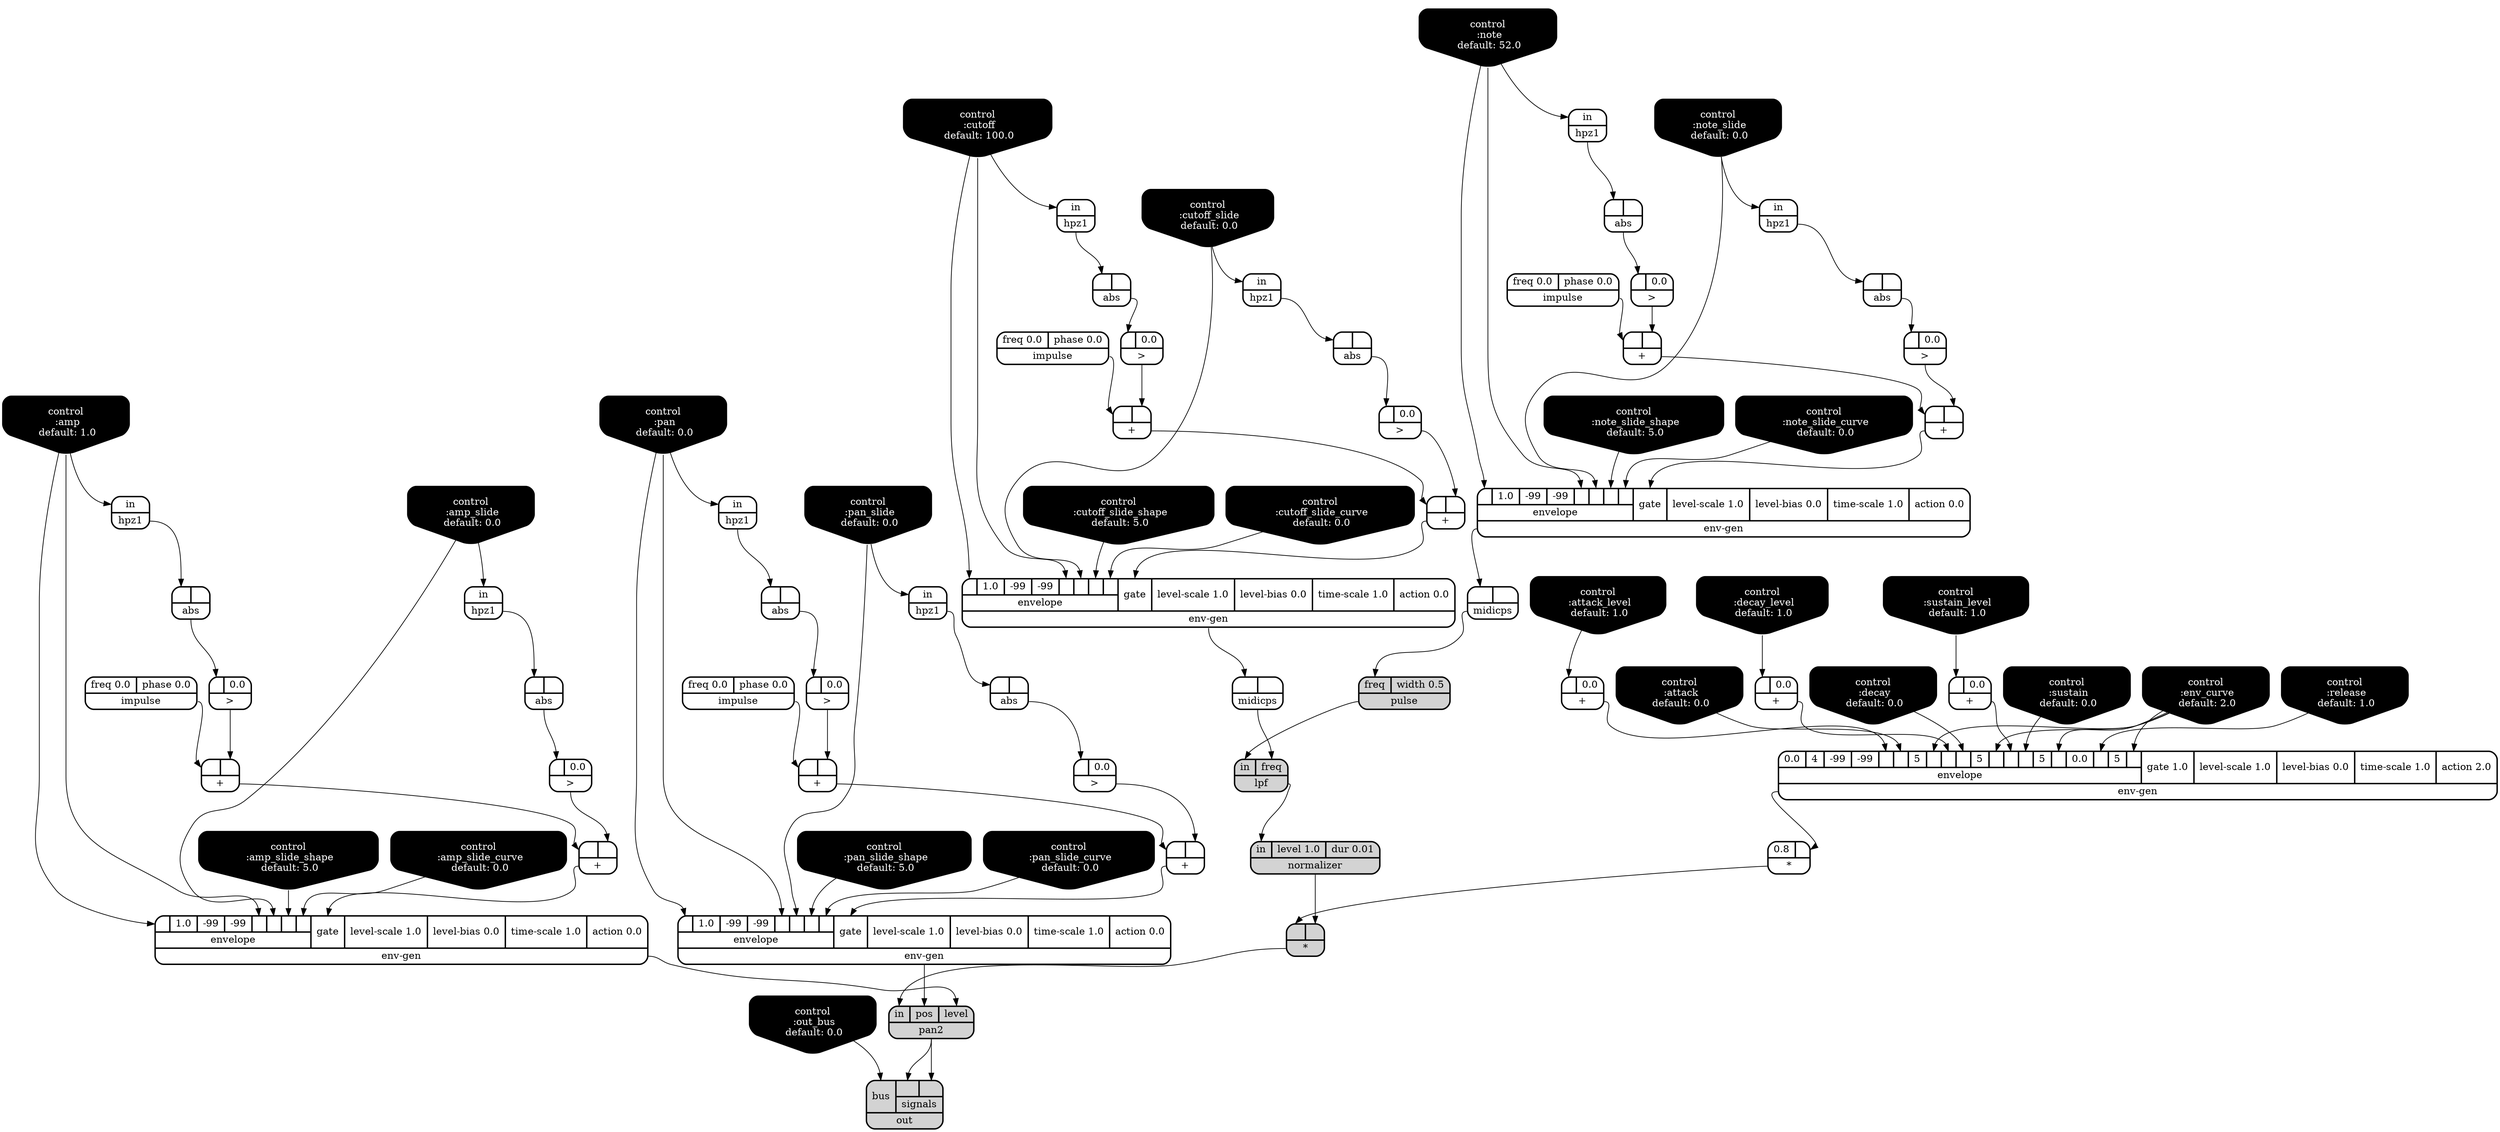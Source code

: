digraph synthdef {
69 [label = "{{ <a> 0.8|<b> } |<__UG_NAME__>* }" style="bold, rounded" shape=record rankdir=LR];
74 [label = "{{ <a> |<b> } |<__UG_NAME__>* }" style="filled, bold, rounded"  shape=record rankdir=LR];
29 [label = "{{ <a> |<b> } |<__UG_NAME__>+ }" style="bold, rounded" shape=record rankdir=LR];
33 [label = "{{ <a> |<b> } |<__UG_NAME__>+ }" style="bold, rounded" shape=record rankdir=LR];
38 [label = "{{ <a> |<b> } |<__UG_NAME__>+ }" style="bold, rounded" shape=record rankdir=LR];
42 [label = "{{ <a> |<b> } |<__UG_NAME__>+ }" style="bold, rounded" shape=record rankdir=LR];
52 [label = "{{ <a> |<b> } |<__UG_NAME__>+ }" style="bold, rounded" shape=record rankdir=LR];
56 [label = "{{ <a> |<b> } |<__UG_NAME__>+ }" style="bold, rounded" shape=record rankdir=LR];
59 [label = "{{ <a> |<b> } |<__UG_NAME__>+ }" style="bold, rounded" shape=record rankdir=LR];
63 [label = "{{ <a> |<b> } |<__UG_NAME__>+ }" style="bold, rounded" shape=record rankdir=LR];
65 [label = "{{ <a> |<b> 0.0} |<__UG_NAME__>+ }" style="bold, rounded" shape=record rankdir=LR];
66 [label = "{{ <a> |<b> 0.0} |<__UG_NAME__>+ }" style="bold, rounded" shape=record rankdir=LR];
67 [label = "{{ <a> |<b> 0.0} |<__UG_NAME__>+ }" style="bold, rounded" shape=record rankdir=LR];
28 [label = "{{ <a> |<b> 0.0} |<__UG_NAME__>\> }" style="bold, rounded" shape=record rankdir=LR];
32 [label = "{{ <a> |<b> 0.0} |<__UG_NAME__>\> }" style="bold, rounded" shape=record rankdir=LR];
37 [label = "{{ <a> |<b> 0.0} |<__UG_NAME__>\> }" style="bold, rounded" shape=record rankdir=LR];
41 [label = "{{ <a> |<b> 0.0} |<__UG_NAME__>\> }" style="bold, rounded" shape=record rankdir=LR];
47 [label = "{{ <a> |<b> 0.0} |<__UG_NAME__>\> }" style="bold, rounded" shape=record rankdir=LR];
51 [label = "{{ <a> |<b> 0.0} |<__UG_NAME__>\> }" style="bold, rounded" shape=record rankdir=LR];
55 [label = "{{ <a> |<b> 0.0} |<__UG_NAME__>\> }" style="bold, rounded" shape=record rankdir=LR];
62 [label = "{{ <a> |<b> 0.0} |<__UG_NAME__>\> }" style="bold, rounded" shape=record rankdir=LR];
27 [label = "{{ <a> |<b> } |<__UG_NAME__>abs }" style="bold, rounded" shape=record rankdir=LR];
31 [label = "{{ <a> |<b> } |<__UG_NAME__>abs }" style="bold, rounded" shape=record rankdir=LR];
36 [label = "{{ <a> |<b> } |<__UG_NAME__>abs }" style="bold, rounded" shape=record rankdir=LR];
40 [label = "{{ <a> |<b> } |<__UG_NAME__>abs }" style="bold, rounded" shape=record rankdir=LR];
46 [label = "{{ <a> |<b> } |<__UG_NAME__>abs }" style="bold, rounded" shape=record rankdir=LR];
50 [label = "{{ <a> |<b> } |<__UG_NAME__>abs }" style="bold, rounded" shape=record rankdir=LR];
54 [label = "{{ <a> |<b> } |<__UG_NAME__>abs }" style="bold, rounded" shape=record rankdir=LR];
61 [label = "{{ <a> |<b> } |<__UG_NAME__>abs }" style="bold, rounded" shape=record rankdir=LR];
0 [label = "control
 :note
 default: 52.0" shape=invhouse style="rounded, filled, bold" fillcolor=black fontcolor=white ]; 
1 [label = "control
 :note_slide
 default: 0.0" shape=invhouse style="rounded, filled, bold" fillcolor=black fontcolor=white ]; 
2 [label = "control
 :note_slide_shape
 default: 5.0" shape=invhouse style="rounded, filled, bold" fillcolor=black fontcolor=white ]; 
3 [label = "control
 :note_slide_curve
 default: 0.0" shape=invhouse style="rounded, filled, bold" fillcolor=black fontcolor=white ]; 
4 [label = "control
 :amp
 default: 1.0" shape=invhouse style="rounded, filled, bold" fillcolor=black fontcolor=white ]; 
5 [label = "control
 :amp_slide
 default: 0.0" shape=invhouse style="rounded, filled, bold" fillcolor=black fontcolor=white ]; 
6 [label = "control
 :amp_slide_shape
 default: 5.0" shape=invhouse style="rounded, filled, bold" fillcolor=black fontcolor=white ]; 
7 [label = "control
 :amp_slide_curve
 default: 0.0" shape=invhouse style="rounded, filled, bold" fillcolor=black fontcolor=white ]; 
8 [label = "control
 :pan
 default: 0.0" shape=invhouse style="rounded, filled, bold" fillcolor=black fontcolor=white ]; 
9 [label = "control
 :pan_slide
 default: 0.0" shape=invhouse style="rounded, filled, bold" fillcolor=black fontcolor=white ]; 
10 [label = "control
 :pan_slide_shape
 default: 5.0" shape=invhouse style="rounded, filled, bold" fillcolor=black fontcolor=white ]; 
11 [label = "control
 :pan_slide_curve
 default: 0.0" shape=invhouse style="rounded, filled, bold" fillcolor=black fontcolor=white ]; 
12 [label = "control
 :attack
 default: 0.0" shape=invhouse style="rounded, filled, bold" fillcolor=black fontcolor=white ]; 
13 [label = "control
 :decay
 default: 0.0" shape=invhouse style="rounded, filled, bold" fillcolor=black fontcolor=white ]; 
14 [label = "control
 :sustain
 default: 0.0" shape=invhouse style="rounded, filled, bold" fillcolor=black fontcolor=white ]; 
15 [label = "control
 :release
 default: 1.0" shape=invhouse style="rounded, filled, bold" fillcolor=black fontcolor=white ]; 
16 [label = "control
 :attack_level
 default: 1.0" shape=invhouse style="rounded, filled, bold" fillcolor=black fontcolor=white ]; 
17 [label = "control
 :decay_level
 default: 1.0" shape=invhouse style="rounded, filled, bold" fillcolor=black fontcolor=white ]; 
18 [label = "control
 :sustain_level
 default: 1.0" shape=invhouse style="rounded, filled, bold" fillcolor=black fontcolor=white ]; 
19 [label = "control
 :env_curve
 default: 2.0" shape=invhouse style="rounded, filled, bold" fillcolor=black fontcolor=white ]; 
20 [label = "control
 :cutoff
 default: 100.0" shape=invhouse style="rounded, filled, bold" fillcolor=black fontcolor=white ]; 
21 [label = "control
 :cutoff_slide
 default: 0.0" shape=invhouse style="rounded, filled, bold" fillcolor=black fontcolor=white ]; 
22 [label = "control
 :cutoff_slide_shape
 default: 5.0" shape=invhouse style="rounded, filled, bold" fillcolor=black fontcolor=white ]; 
23 [label = "control
 :cutoff_slide_curve
 default: 0.0" shape=invhouse style="rounded, filled, bold" fillcolor=black fontcolor=white ]; 
24 [label = "control
 :out_bus
 default: 0.0" shape=invhouse style="rounded, filled, bold" fillcolor=black fontcolor=white ]; 
43 [label = "{{ {{<envelope___control___0>|1.0|-99|-99|<envelope___control___4>|<envelope___control___5>|<envelope___control___6>|<envelope___control___7>}|envelope}|<gate> gate|<level____scale> level-scale 1.0|<level____bias> level-bias 0.0|<time____scale> time-scale 1.0|<action> action 0.0} |<__UG_NAME__>env-gen }" style="bold, rounded" shape=record rankdir=LR];
57 [label = "{{ {{<envelope___control___0>|1.0|-99|-99|<envelope___control___4>|<envelope___control___5>|<envelope___control___6>|<envelope___control___7>}|envelope}|<gate> gate|<level____scale> level-scale 1.0|<level____bias> level-bias 0.0|<time____scale> time-scale 1.0|<action> action 0.0} |<__UG_NAME__>env-gen }" style="bold, rounded" shape=record rankdir=LR];
64 [label = "{{ {{<envelope___control___0>|1.0|-99|-99|<envelope___control___4>|<envelope___control___5>|<envelope___control___6>|<envelope___control___7>}|envelope}|<gate> gate|<level____scale> level-scale 1.0|<level____bias> level-bias 0.0|<time____scale> time-scale 1.0|<action> action 0.0} |<__UG_NAME__>env-gen }" style="bold, rounded" shape=record rankdir=LR];
68 [label = "{{ {{0.0|4|-99|-99|<envelope___binary____op____u____gen___4>|<envelope___control___5>|5|<envelope___control___7>|<envelope___binary____op____u____gen___8>|<envelope___control___9>|5|<envelope___control___11>|<envelope___binary____op____u____gen___12>|<envelope___control___13>|5|<envelope___control___15>|0.0|<envelope___control___17>|5|<envelope___control___19>}|envelope}|<gate> gate 1.0|<level____scale> level-scale 1.0|<level____bias> level-bias 0.0|<time____scale> time-scale 1.0|<action> action 2.0} |<__UG_NAME__>env-gen }" style="bold, rounded" shape=record rankdir=LR];
75 [label = "{{ {{<envelope___control___0>|1.0|-99|-99|<envelope___control___4>|<envelope___control___5>|<envelope___control___6>|<envelope___control___7>}|envelope}|<gate> gate|<level____scale> level-scale 1.0|<level____bias> level-bias 0.0|<time____scale> time-scale 1.0|<action> action 0.0} |<__UG_NAME__>env-gen }" style="bold, rounded" shape=record rankdir=LR];
26 [label = "{{ <in> in} |<__UG_NAME__>hpz1 }" style="bold, rounded" shape=record rankdir=LR];
30 [label = "{{ <in> in} |<__UG_NAME__>hpz1 }" style="bold, rounded" shape=record rankdir=LR];
35 [label = "{{ <in> in} |<__UG_NAME__>hpz1 }" style="bold, rounded" shape=record rankdir=LR];
39 [label = "{{ <in> in} |<__UG_NAME__>hpz1 }" style="bold, rounded" shape=record rankdir=LR];
45 [label = "{{ <in> in} |<__UG_NAME__>hpz1 }" style="bold, rounded" shape=record rankdir=LR];
49 [label = "{{ <in> in} |<__UG_NAME__>hpz1 }" style="bold, rounded" shape=record rankdir=LR];
53 [label = "{{ <in> in} |<__UG_NAME__>hpz1 }" style="bold, rounded" shape=record rankdir=LR];
60 [label = "{{ <in> in} |<__UG_NAME__>hpz1 }" style="bold, rounded" shape=record rankdir=LR];
25 [label = "{{ <freq> freq 0.0|<phase> phase 0.0} |<__UG_NAME__>impulse }" style="bold, rounded" shape=record rankdir=LR];
34 [label = "{{ <freq> freq 0.0|<phase> phase 0.0} |<__UG_NAME__>impulse }" style="bold, rounded" shape=record rankdir=LR];
48 [label = "{{ <freq> freq 0.0|<phase> phase 0.0} |<__UG_NAME__>impulse }" style="bold, rounded" shape=record rankdir=LR];
58 [label = "{{ <freq> freq 0.0|<phase> phase 0.0} |<__UG_NAME__>impulse }" style="bold, rounded" shape=record rankdir=LR];
72 [label = "{{ <in> in|<freq> freq} |<__UG_NAME__>lpf }" style="filled, bold, rounded"  shape=record rankdir=LR];
44 [label = "{{ <a> |<b> } |<__UG_NAME__>midicps }" style="bold, rounded" shape=record rankdir=LR];
70 [label = "{{ <a> |<b> } |<__UG_NAME__>midicps }" style="bold, rounded" shape=record rankdir=LR];
73 [label = "{{ <in> in|<level> level 1.0|<dur> dur 0.01} |<__UG_NAME__>normalizer }" style="filled, bold, rounded"  shape=record rankdir=LR];
77 [label = "{{ <bus> bus|{{<signals___pan2___0>|<signals___pan2___1>}|signals}} |<__UG_NAME__>out }" style="filled, bold, rounded"  shape=record rankdir=LR];
76 [label = "{{ <in> in|<pos> pos|<level> level} |<__UG_NAME__>pan2 }" style="filled, bold, rounded"  shape=record rankdir=LR];
71 [label = "{{ <freq> freq|<width> width 0.5} |<__UG_NAME__>pulse }" style="filled, bold, rounded"  shape=record rankdir=LR];

68:__UG_NAME__ -> 69:b ;
73:__UG_NAME__ -> 74:b ;
69:__UG_NAME__ -> 74:a ;
28:__UG_NAME__ -> 29:b ;
25:__UG_NAME__ -> 29:a ;
32:__UG_NAME__ -> 33:b ;
29:__UG_NAME__ -> 33:a ;
37:__UG_NAME__ -> 38:b ;
34:__UG_NAME__ -> 38:a ;
41:__UG_NAME__ -> 42:b ;
38:__UG_NAME__ -> 42:a ;
51:__UG_NAME__ -> 52:b ;
48:__UG_NAME__ -> 52:a ;
55:__UG_NAME__ -> 56:b ;
52:__UG_NAME__ -> 56:a ;
47:__UG_NAME__ -> 59:b ;
58:__UG_NAME__ -> 59:a ;
62:__UG_NAME__ -> 63:b ;
59:__UG_NAME__ -> 63:a ;
16:__UG_NAME__ -> 65:a ;
17:__UG_NAME__ -> 66:a ;
18:__UG_NAME__ -> 67:a ;
27:__UG_NAME__ -> 28:a ;
31:__UG_NAME__ -> 32:a ;
36:__UG_NAME__ -> 37:a ;
40:__UG_NAME__ -> 41:a ;
46:__UG_NAME__ -> 47:a ;
50:__UG_NAME__ -> 51:a ;
54:__UG_NAME__ -> 55:a ;
61:__UG_NAME__ -> 62:a ;
26:__UG_NAME__ -> 27:a ;
30:__UG_NAME__ -> 31:a ;
35:__UG_NAME__ -> 36:a ;
39:__UG_NAME__ -> 40:a ;
45:__UG_NAME__ -> 46:a ;
49:__UG_NAME__ -> 50:a ;
53:__UG_NAME__ -> 54:a ;
60:__UG_NAME__ -> 61:a ;
42:__UG_NAME__ -> 43:gate ;
20:__UG_NAME__ -> 43:envelope___control___0 ;
20:__UG_NAME__ -> 43:envelope___control___4 ;
21:__UG_NAME__ -> 43:envelope___control___5 ;
22:__UG_NAME__ -> 43:envelope___control___6 ;
23:__UG_NAME__ -> 43:envelope___control___7 ;
56:__UG_NAME__ -> 57:gate ;
4:__UG_NAME__ -> 57:envelope___control___0 ;
4:__UG_NAME__ -> 57:envelope___control___4 ;
5:__UG_NAME__ -> 57:envelope___control___5 ;
6:__UG_NAME__ -> 57:envelope___control___6 ;
7:__UG_NAME__ -> 57:envelope___control___7 ;
63:__UG_NAME__ -> 64:gate ;
0:__UG_NAME__ -> 64:envelope___control___0 ;
0:__UG_NAME__ -> 64:envelope___control___4 ;
1:__UG_NAME__ -> 64:envelope___control___5 ;
2:__UG_NAME__ -> 64:envelope___control___6 ;
3:__UG_NAME__ -> 64:envelope___control___7 ;
65:__UG_NAME__ -> 68:envelope___binary____op____u____gen___4 ;
12:__UG_NAME__ -> 68:envelope___control___5 ;
19:__UG_NAME__ -> 68:envelope___control___7 ;
66:__UG_NAME__ -> 68:envelope___binary____op____u____gen___8 ;
13:__UG_NAME__ -> 68:envelope___control___9 ;
19:__UG_NAME__ -> 68:envelope___control___11 ;
67:__UG_NAME__ -> 68:envelope___binary____op____u____gen___12 ;
14:__UG_NAME__ -> 68:envelope___control___13 ;
19:__UG_NAME__ -> 68:envelope___control___15 ;
15:__UG_NAME__ -> 68:envelope___control___17 ;
19:__UG_NAME__ -> 68:envelope___control___19 ;
33:__UG_NAME__ -> 75:gate ;
8:__UG_NAME__ -> 75:envelope___control___0 ;
8:__UG_NAME__ -> 75:envelope___control___4 ;
9:__UG_NAME__ -> 75:envelope___control___5 ;
10:__UG_NAME__ -> 75:envelope___control___6 ;
11:__UG_NAME__ -> 75:envelope___control___7 ;
8:__UG_NAME__ -> 26:in ;
9:__UG_NAME__ -> 30:in ;
20:__UG_NAME__ -> 35:in ;
21:__UG_NAME__ -> 39:in ;
0:__UG_NAME__ -> 45:in ;
4:__UG_NAME__ -> 49:in ;
5:__UG_NAME__ -> 53:in ;
1:__UG_NAME__ -> 60:in ;
44:__UG_NAME__ -> 72:freq ;
71:__UG_NAME__ -> 72:in ;
43:__UG_NAME__ -> 44:a ;
64:__UG_NAME__ -> 70:a ;
72:__UG_NAME__ -> 73:in ;
76:__UG_NAME__ -> 77:signals___pan2___0 ;
76:__UG_NAME__ -> 77:signals___pan2___1 ;
24:__UG_NAME__ -> 77:bus ;
57:__UG_NAME__ -> 76:level ;
75:__UG_NAME__ -> 76:pos ;
74:__UG_NAME__ -> 76:in ;
70:__UG_NAME__ -> 71:freq ;

}